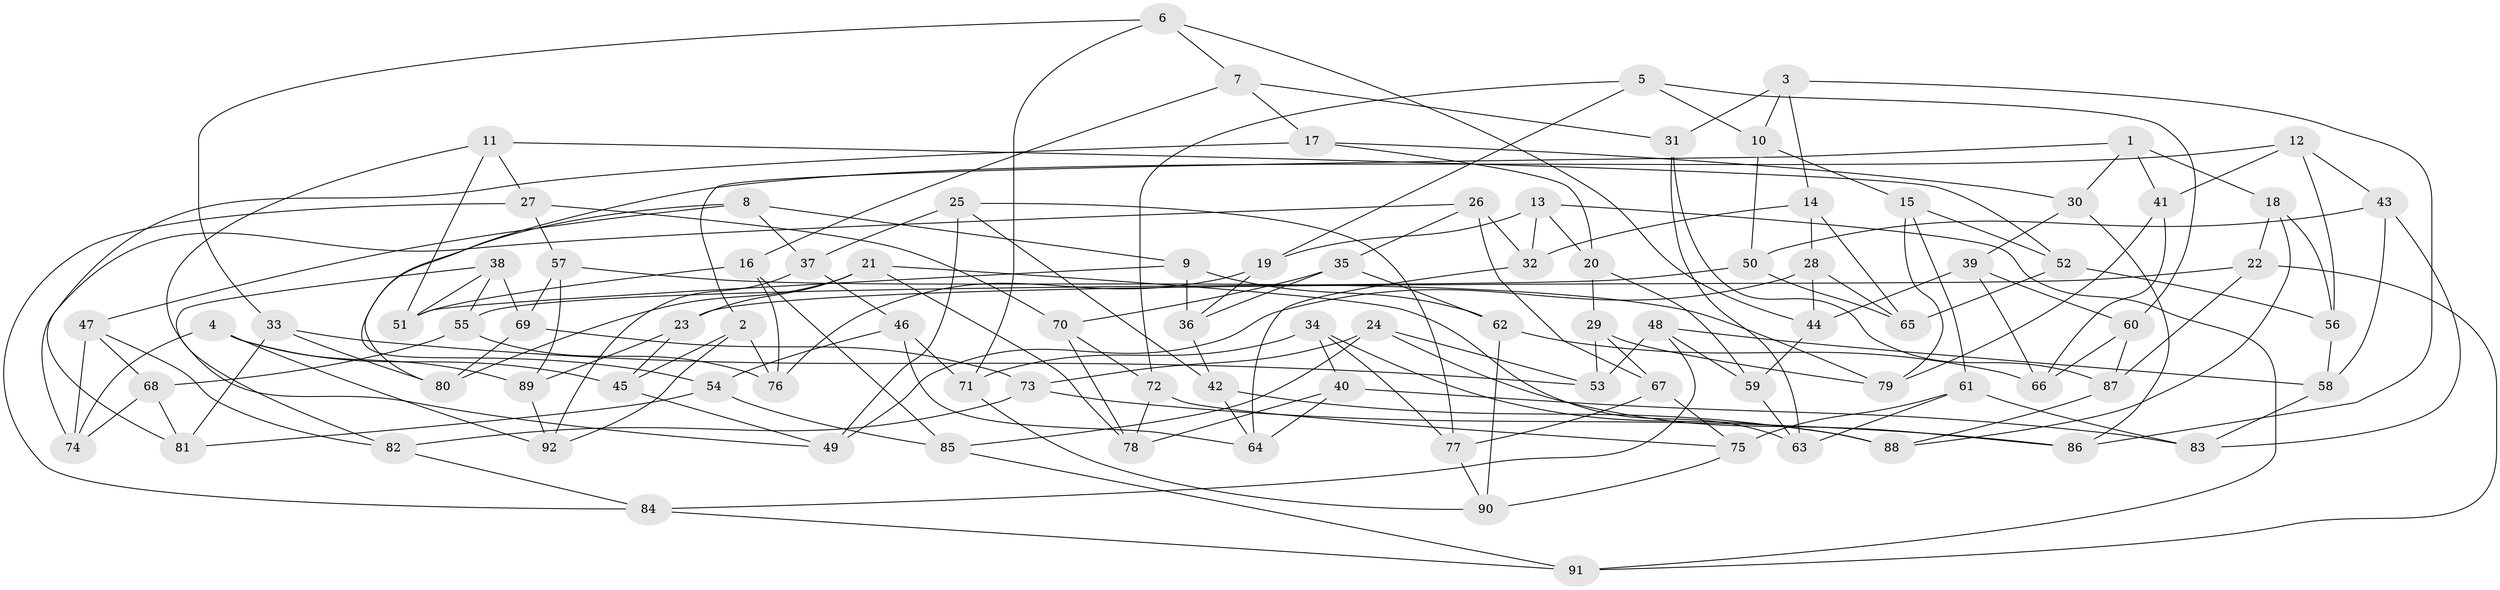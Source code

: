 // coarse degree distribution, {5: 0.10714285714285714, 8: 0.25, 9: 0.07142857142857142, 7: 0.14285714285714285, 4: 0.17857142857142858, 6: 0.10714285714285714, 10: 0.10714285714285714, 3: 0.03571428571428571}
// Generated by graph-tools (version 1.1) at 2025/53/03/04/25 22:53:54]
// undirected, 92 vertices, 184 edges
graph export_dot {
  node [color=gray90,style=filled];
  1;
  2;
  3;
  4;
  5;
  6;
  7;
  8;
  9;
  10;
  11;
  12;
  13;
  14;
  15;
  16;
  17;
  18;
  19;
  20;
  21;
  22;
  23;
  24;
  25;
  26;
  27;
  28;
  29;
  30;
  31;
  32;
  33;
  34;
  35;
  36;
  37;
  38;
  39;
  40;
  41;
  42;
  43;
  44;
  45;
  46;
  47;
  48;
  49;
  50;
  51;
  52;
  53;
  54;
  55;
  56;
  57;
  58;
  59;
  60;
  61;
  62;
  63;
  64;
  65;
  66;
  67;
  68;
  69;
  70;
  71;
  72;
  73;
  74;
  75;
  76;
  77;
  78;
  79;
  80;
  81;
  82;
  83;
  84;
  85;
  86;
  87;
  88;
  89;
  90;
  91;
  92;
  1 -- 2;
  1 -- 41;
  1 -- 30;
  1 -- 18;
  2 -- 45;
  2 -- 76;
  2 -- 92;
  3 -- 10;
  3 -- 14;
  3 -- 86;
  3 -- 31;
  4 -- 45;
  4 -- 74;
  4 -- 92;
  4 -- 89;
  5 -- 60;
  5 -- 19;
  5 -- 72;
  5 -- 10;
  6 -- 7;
  6 -- 71;
  6 -- 33;
  6 -- 44;
  7 -- 16;
  7 -- 17;
  7 -- 31;
  8 -- 47;
  8 -- 9;
  8 -- 80;
  8 -- 37;
  9 -- 62;
  9 -- 51;
  9 -- 36;
  10 -- 50;
  10 -- 15;
  11 -- 27;
  11 -- 51;
  11 -- 49;
  11 -- 52;
  12 -- 56;
  12 -- 41;
  12 -- 43;
  12 -- 54;
  13 -- 32;
  13 -- 20;
  13 -- 19;
  13 -- 91;
  14 -- 28;
  14 -- 65;
  14 -- 32;
  15 -- 79;
  15 -- 61;
  15 -- 52;
  16 -- 85;
  16 -- 76;
  16 -- 51;
  17 -- 20;
  17 -- 81;
  17 -- 30;
  18 -- 88;
  18 -- 22;
  18 -- 56;
  19 -- 36;
  19 -- 76;
  20 -- 59;
  20 -- 29;
  21 -- 63;
  21 -- 78;
  21 -- 23;
  21 -- 80;
  22 -- 87;
  22 -- 23;
  22 -- 91;
  23 -- 45;
  23 -- 89;
  24 -- 85;
  24 -- 73;
  24 -- 86;
  24 -- 53;
  25 -- 42;
  25 -- 49;
  25 -- 77;
  25 -- 37;
  26 -- 74;
  26 -- 35;
  26 -- 67;
  26 -- 32;
  27 -- 57;
  27 -- 84;
  27 -- 70;
  28 -- 65;
  28 -- 44;
  28 -- 49;
  29 -- 53;
  29 -- 67;
  29 -- 79;
  30 -- 86;
  30 -- 39;
  31 -- 63;
  31 -- 87;
  32 -- 64;
  33 -- 81;
  33 -- 80;
  33 -- 53;
  34 -- 71;
  34 -- 40;
  34 -- 77;
  34 -- 88;
  35 -- 70;
  35 -- 36;
  35 -- 62;
  36 -- 42;
  37 -- 92;
  37 -- 46;
  38 -- 51;
  38 -- 69;
  38 -- 55;
  38 -- 82;
  39 -- 66;
  39 -- 60;
  39 -- 44;
  40 -- 64;
  40 -- 78;
  40 -- 83;
  41 -- 79;
  41 -- 66;
  42 -- 88;
  42 -- 64;
  43 -- 58;
  43 -- 50;
  43 -- 83;
  44 -- 59;
  45 -- 49;
  46 -- 54;
  46 -- 71;
  46 -- 64;
  47 -- 68;
  47 -- 82;
  47 -- 74;
  48 -- 58;
  48 -- 53;
  48 -- 59;
  48 -- 84;
  50 -- 65;
  50 -- 55;
  52 -- 56;
  52 -- 65;
  54 -- 81;
  54 -- 85;
  55 -- 68;
  55 -- 76;
  56 -- 58;
  57 -- 89;
  57 -- 69;
  57 -- 79;
  58 -- 83;
  59 -- 63;
  60 -- 66;
  60 -- 87;
  61 -- 83;
  61 -- 75;
  61 -- 63;
  62 -- 90;
  62 -- 66;
  67 -- 75;
  67 -- 77;
  68 -- 81;
  68 -- 74;
  69 -- 73;
  69 -- 80;
  70 -- 78;
  70 -- 72;
  71 -- 90;
  72 -- 78;
  72 -- 75;
  73 -- 86;
  73 -- 82;
  75 -- 90;
  77 -- 90;
  82 -- 84;
  84 -- 91;
  85 -- 91;
  87 -- 88;
  89 -- 92;
}
